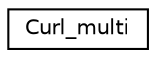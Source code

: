 digraph "Graphical Class Hierarchy"
{
  edge [fontname="Helvetica",fontsize="10",labelfontname="Helvetica",labelfontsize="10"];
  node [fontname="Helvetica",fontsize="10",shape=record];
  rankdir="LR";
  Node0 [label="Curl_multi",height=0.2,width=0.4,color="black", fillcolor="white", style="filled",URL="$struct_curl__multi.html"];
}
